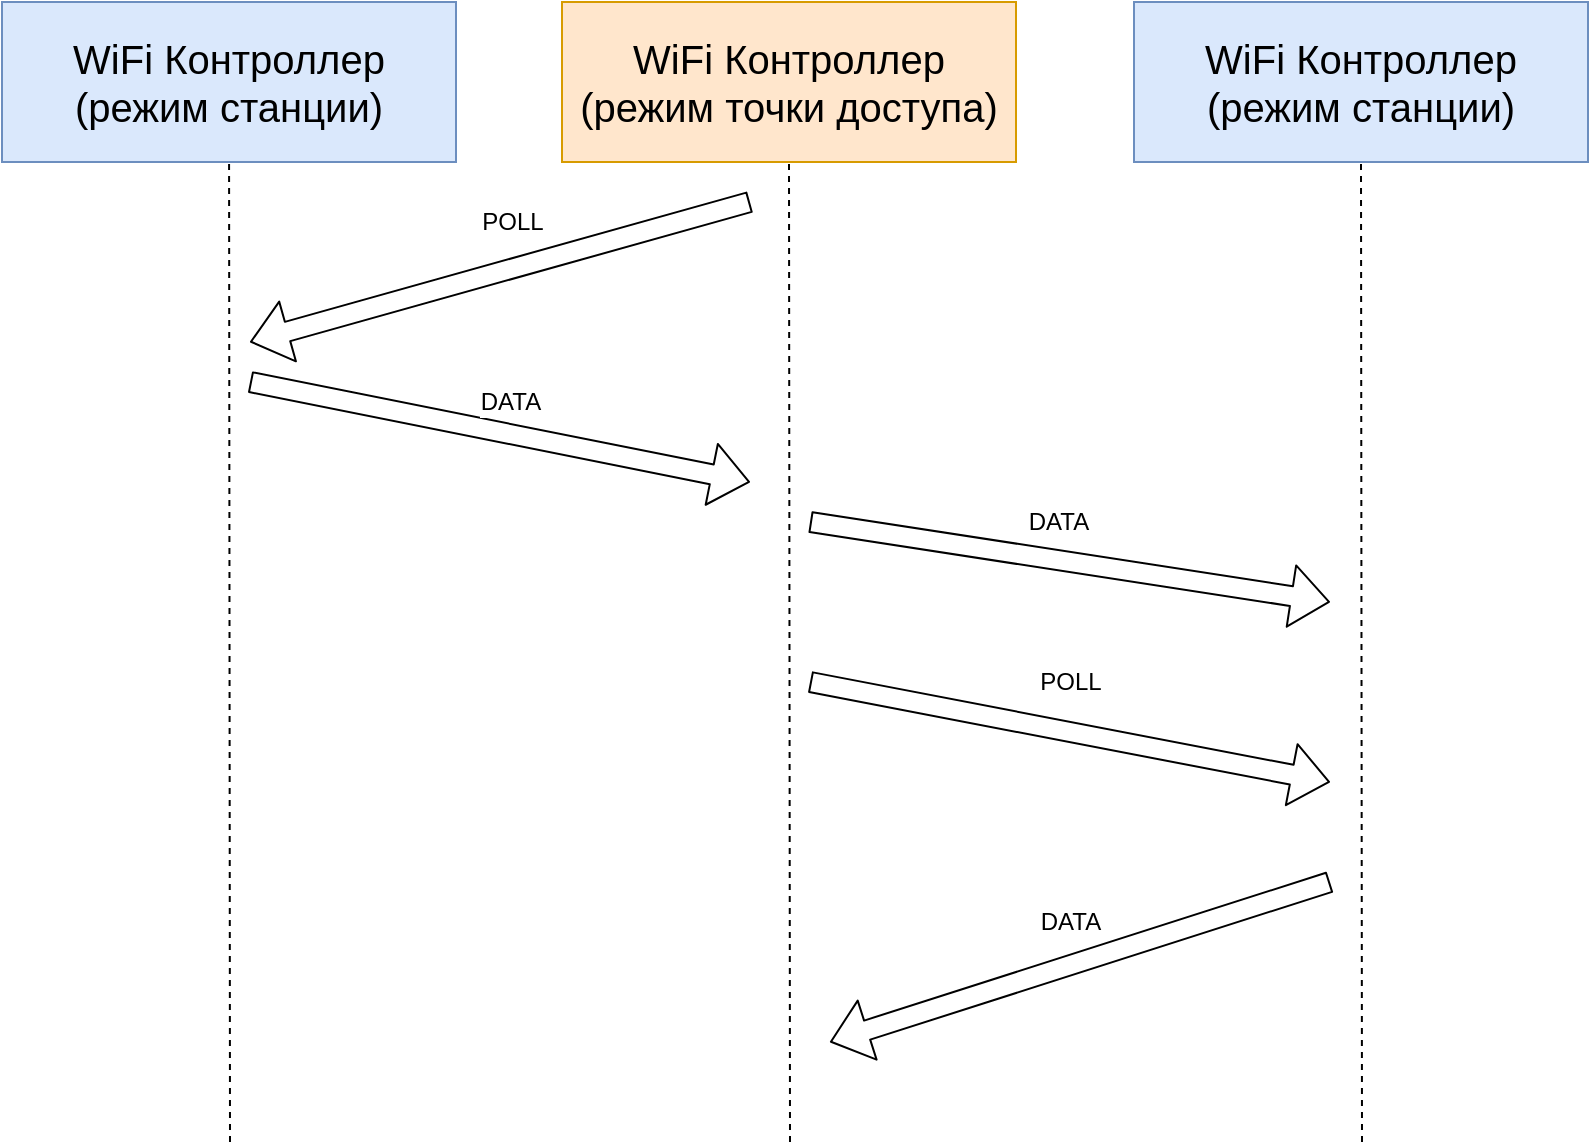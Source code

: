 <mxfile version="12.4.8" type="device"><diagram name="Page-1" id="c7558073-3199-34d8-9f00-42111426c3f3"><mxGraphModel dx="927" dy="598" grid="1" gridSize="10" guides="1" tooltips="1" connect="1" arrows="1" fold="1" page="1" pageScale="1" pageWidth="826" pageHeight="1169" background="#ffffff" math="0" shadow="0"><root><mxCell id="0"/><mxCell id="1" parent="0"/><mxCell id="u3anuvarewvvI_IUUDL3-100" value="WiFi Контроллер&lt;br&gt;(режим станции)" style="rounded=0;whiteSpace=wrap;html=1;fillColor=#dae8fc;strokeColor=#6c8ebf;fontSize=20;" parent="1" vertex="1"><mxGeometry x="16" y="30" width="227" height="80" as="geometry"/></mxCell><mxCell id="KbNPA_bI7KpAVfPEmOlH-2" value="WiFi Контроллер&lt;br&gt;(режим точки доступа)" style="rounded=0;whiteSpace=wrap;html=1;fillColor=#ffe6cc;strokeColor=#d79b00;fontSize=20;" parent="1" vertex="1"><mxGeometry x="296" y="30" width="227" height="80" as="geometry"/></mxCell><mxCell id="hSPJ4lyNxAG5rMpI64Nj-2" value="WiFi Контроллер&lt;br&gt;(режим станции)" style="rounded=0;whiteSpace=wrap;html=1;fillColor=#dae8fc;strokeColor=#6c8ebf;fontSize=20;" vertex="1" parent="1"><mxGeometry x="582" y="30" width="227" height="80" as="geometry"/></mxCell><mxCell id="hSPJ4lyNxAG5rMpI64Nj-3" value="" style="endArrow=none;dashed=1;html=1;entryX=0.5;entryY=1;entryDx=0;entryDy=0;" edge="1" parent="1" target="KbNPA_bI7KpAVfPEmOlH-2"><mxGeometry width="50" height="50" relative="1" as="geometry"><mxPoint x="410" y="600" as="sourcePoint"/><mxPoint x="346" y="110" as="targetPoint"/></mxGeometry></mxCell><mxCell id="hSPJ4lyNxAG5rMpI64Nj-4" value="" style="endArrow=none;dashed=1;html=1;" edge="1" parent="1" target="u3anuvarewvvI_IUUDL3-100"><mxGeometry width="50" height="50" relative="1" as="geometry"><mxPoint x="130" y="600" as="sourcePoint"/><mxPoint x="129" y="90" as="targetPoint"/></mxGeometry></mxCell><mxCell id="hSPJ4lyNxAG5rMpI64Nj-5" value="" style="endArrow=none;dashed=1;html=1;entryX=0.5;entryY=1;entryDx=0;entryDy=0;" edge="1" parent="1" target="hSPJ4lyNxAG5rMpI64Nj-2"><mxGeometry width="50" height="50" relative="1" as="geometry"><mxPoint x="696" y="600" as="sourcePoint"/><mxPoint x="698" y="90" as="targetPoint"/></mxGeometry></mxCell><mxCell id="hSPJ4lyNxAG5rMpI64Nj-7" value="" style="shape=flexArrow;endArrow=classic;html=1;" edge="1" parent="1"><mxGeometry width="50" height="50" relative="1" as="geometry"><mxPoint x="390" y="130" as="sourcePoint"/><mxPoint x="140" y="200" as="targetPoint"/></mxGeometry></mxCell><mxCell id="hSPJ4lyNxAG5rMpI64Nj-9" value="POLL" style="text;html=1;align=center;verticalAlign=middle;resizable=0;points=[];labelBackgroundColor=#ffffff;" vertex="1" connectable="0" parent="hSPJ4lyNxAG5rMpI64Nj-7"><mxGeometry x="-0.255" y="2" relative="1" as="geometry"><mxPoint x="-27.13" y="-18.08" as="offset"/></mxGeometry></mxCell><mxCell id="hSPJ4lyNxAG5rMpI64Nj-10" value="" style="shape=flexArrow;endArrow=classic;html=1;" edge="1" parent="1"><mxGeometry width="50" height="50" relative="1" as="geometry"><mxPoint x="140" y="220" as="sourcePoint"/><mxPoint x="390" y="270" as="targetPoint"/></mxGeometry></mxCell><mxCell id="hSPJ4lyNxAG5rMpI64Nj-11" value="DATA" style="text;html=1;align=center;verticalAlign=middle;resizable=0;points=[];labelBackgroundColor=#ffffff;" vertex="1" connectable="0" parent="hSPJ4lyNxAG5rMpI64Nj-10"><mxGeometry x="-0.255" y="2" relative="1" as="geometry"><mxPoint x="36.45" y="-6.67" as="offset"/></mxGeometry></mxCell><mxCell id="hSPJ4lyNxAG5rMpI64Nj-12" value="" style="shape=flexArrow;endArrow=classic;html=1;" edge="1" parent="1"><mxGeometry width="50" height="50" relative="1" as="geometry"><mxPoint x="420" y="370" as="sourcePoint"/><mxPoint x="680" y="420" as="targetPoint"/></mxGeometry></mxCell><mxCell id="hSPJ4lyNxAG5rMpI64Nj-13" value="POLL" style="text;html=1;align=center;verticalAlign=middle;resizable=0;points=[];labelBackgroundColor=#ffffff;" vertex="1" connectable="0" parent="hSPJ4lyNxAG5rMpI64Nj-12"><mxGeometry x="-0.255" y="2" relative="1" as="geometry"><mxPoint x="32.4" y="-16.73" as="offset"/></mxGeometry></mxCell><mxCell id="hSPJ4lyNxAG5rMpI64Nj-14" value="" style="shape=flexArrow;endArrow=classic;html=1;" edge="1" parent="1"><mxGeometry width="50" height="50" relative="1" as="geometry"><mxPoint x="420" y="290" as="sourcePoint"/><mxPoint x="680" y="330" as="targetPoint"/></mxGeometry></mxCell><mxCell id="hSPJ4lyNxAG5rMpI64Nj-15" value="DATA" style="text;html=1;align=center;verticalAlign=middle;resizable=0;points=[];labelBackgroundColor=#ffffff;" vertex="1" connectable="0" parent="hSPJ4lyNxAG5rMpI64Nj-14"><mxGeometry x="-0.255" y="2" relative="1" as="geometry"><mxPoint x="26.45" y="-12.92" as="offset"/></mxGeometry></mxCell><mxCell id="hSPJ4lyNxAG5rMpI64Nj-16" value="" style="shape=flexArrow;endArrow=classic;html=1;" edge="1" parent="1"><mxGeometry width="50" height="50" relative="1" as="geometry"><mxPoint x="680" y="470" as="sourcePoint"/><mxPoint x="430" y="550" as="targetPoint"/></mxGeometry></mxCell><mxCell id="hSPJ4lyNxAG5rMpI64Nj-17" value="DATA" style="text;html=1;align=center;verticalAlign=middle;resizable=0;points=[];labelBackgroundColor=#ffffff;" vertex="1" connectable="0" parent="hSPJ4lyNxAG5rMpI64Nj-16"><mxGeometry x="-0.255" y="2" relative="1" as="geometry"><mxPoint x="-37.27" y="-11.77" as="offset"/></mxGeometry></mxCell></root></mxGraphModel></diagram></mxfile>